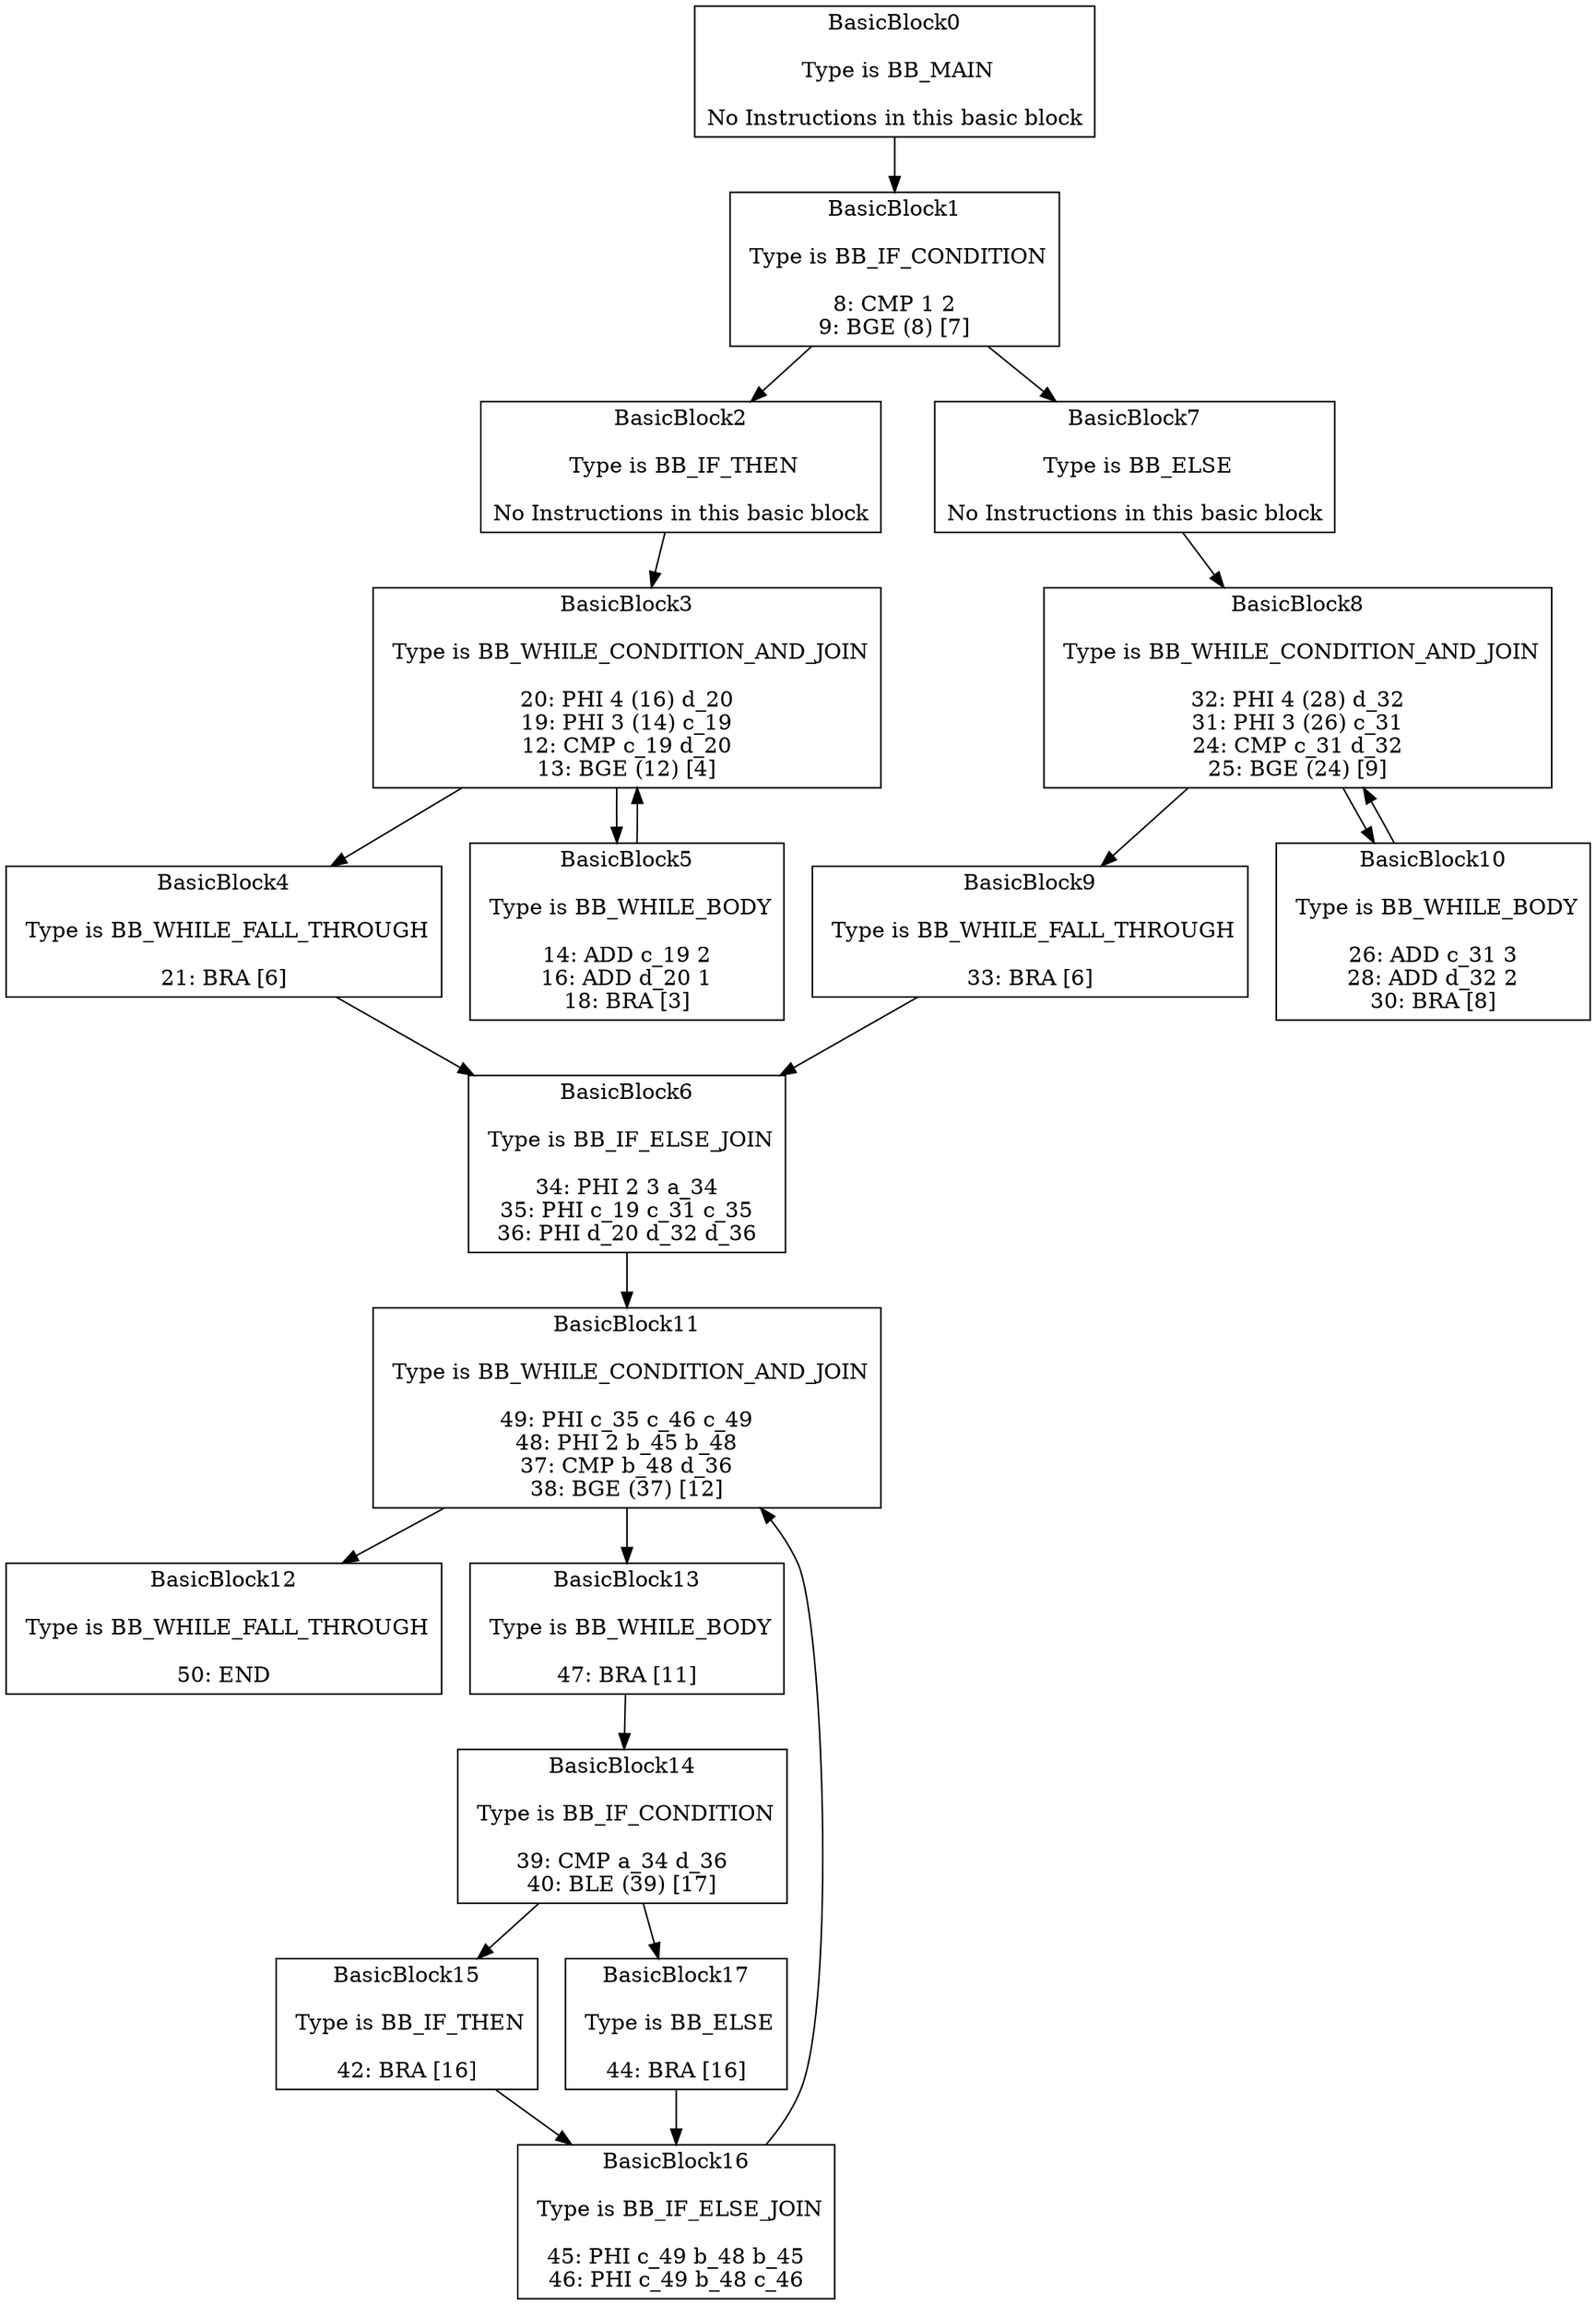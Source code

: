 digraph{
BasicBlock0 -> BasicBlock1
BasicBlock1 -> BasicBlock2
BasicBlock1 -> BasicBlock7
BasicBlock2 -> BasicBlock3
BasicBlock3 -> BasicBlock4
BasicBlock3 -> BasicBlock5
BasicBlock4 -> BasicBlock6
BasicBlock5 -> BasicBlock3
BasicBlock6 -> BasicBlock11
BasicBlock7 -> BasicBlock8
BasicBlock8 -> BasicBlock9
BasicBlock8 -> BasicBlock10
BasicBlock9 -> BasicBlock6
BasicBlock10 -> BasicBlock8
BasicBlock11 -> BasicBlock12
BasicBlock11 -> BasicBlock13
BasicBlock13 -> BasicBlock14
BasicBlock14 -> BasicBlock15
BasicBlock14 -> BasicBlock17
BasicBlock15 -> BasicBlock16
BasicBlock16 -> BasicBlock11
BasicBlock17 -> BasicBlock16
BasicBlock0[shape="box", label="BasicBlock0

 Type is BB_MAIN

No Instructions in this basic block
"]
BasicBlock1[shape="box", label="BasicBlock1

 Type is BB_IF_CONDITION

8: CMP 1 2
9: BGE (8) [7]
"]
BasicBlock2[shape="box", label="BasicBlock2

 Type is BB_IF_THEN

No Instructions in this basic block
"]
BasicBlock3[shape="box", label="BasicBlock3

 Type is BB_WHILE_CONDITION_AND_JOIN

20: PHI 4 (16) d_20
19: PHI 3 (14) c_19
12: CMP c_19 d_20
13: BGE (12) [4]
"]
BasicBlock4[shape="box", label="BasicBlock4

 Type is BB_WHILE_FALL_THROUGH

21: BRA [6]
"]
BasicBlock6[shape="box", label="BasicBlock6

 Type is BB_IF_ELSE_JOIN

34: PHI 2 3 a_34
35: PHI c_19 c_31 c_35
36: PHI d_20 d_32 d_36
"]
BasicBlock11[shape="box", label="BasicBlock11

 Type is BB_WHILE_CONDITION_AND_JOIN

49: PHI c_35 c_46 c_49
48: PHI 2 b_45 b_48
37: CMP b_48 d_36
38: BGE (37) [12]
"]
BasicBlock12[shape="box", label="BasicBlock12

 Type is BB_WHILE_FALL_THROUGH

50: END
"]
BasicBlock13[shape="box", label="BasicBlock13

 Type is BB_WHILE_BODY

47: BRA [11]
"]
BasicBlock14[shape="box", label="BasicBlock14

 Type is BB_IF_CONDITION

39: CMP a_34 d_36
40: BLE (39) [17]
"]
BasicBlock15[shape="box", label="BasicBlock15

 Type is BB_IF_THEN

42: BRA [16]
"]
BasicBlock16[shape="box", label="BasicBlock16

 Type is BB_IF_ELSE_JOIN

45: PHI c_49 b_48 b_45
46: PHI c_49 b_48 c_46
"]
BasicBlock17[shape="box", label="BasicBlock17

 Type is BB_ELSE

44: BRA [16]
"]
BasicBlock5[shape="box", label="BasicBlock5

 Type is BB_WHILE_BODY

14: ADD c_19 2
16: ADD d_20 1
18: BRA [3]
"]
BasicBlock7[shape="box", label="BasicBlock7

 Type is BB_ELSE

No Instructions in this basic block
"]
BasicBlock8[shape="box", label="BasicBlock8

 Type is BB_WHILE_CONDITION_AND_JOIN

32: PHI 4 (28) d_32
31: PHI 3 (26) c_31
24: CMP c_31 d_32
25: BGE (24) [9]
"]
BasicBlock9[shape="box", label="BasicBlock9

 Type is BB_WHILE_FALL_THROUGH

33: BRA [6]
"]
BasicBlock10[shape="box", label="BasicBlock10

 Type is BB_WHILE_BODY

26: ADD c_31 3
28: ADD d_32 2
30: BRA [8]
"]
}
